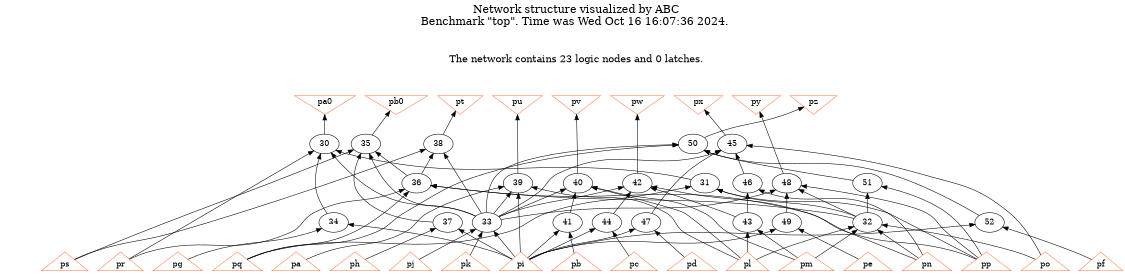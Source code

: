 # Network structure generated by ABC

digraph network {
size = "7.5,10";
center = true;
edge [dir = back];

{
  node [shape = plaintext];
  edge [style = invis];
  LevelTitle1 [label=""];
  LevelTitle2 [label=""];
  Level4 [label = ""];
  Level3 [label = ""];
  Level2 [label = ""];
  Level1 [label = ""];
  Level0 [label = ""];
  LevelTitle1 ->  LevelTitle2 ->  Level4 ->  Level3 ->  Level2 ->  Level1 ->  Level0;
}

{
  rank = same;
  LevelTitle1;
  title1 [shape=plaintext,
          fontsize=20,
          fontname = "Times-Roman",
          label="Network structure visualized by ABC\nBenchmark \"top\". Time was Wed Oct 16 16:07:36 2024. "
         ];
}

{
  rank = same;
  LevelTitle2;
  title2 [shape=plaintext,
          fontsize=18,
          fontname = "Times-Roman",
          label="The network contains 23 logic nodes and 0 latches.\n"
         ];
}

{
  rank = same;
  Level4;
  Node20 [label = "pa0", shape = invtriangle, color = coral, fillcolor = coral];
  Node21 [label = "pb0", shape = invtriangle, color = coral, fillcolor = coral];
  Node22 [label = "pt", shape = invtriangle, color = coral, fillcolor = coral];
  Node23 [label = "pu", shape = invtriangle, color = coral, fillcolor = coral];
  Node24 [label = "pv", shape = invtriangle, color = coral, fillcolor = coral];
  Node25 [label = "pw", shape = invtriangle, color = coral, fillcolor = coral];
  Node26 [label = "px", shape = invtriangle, color = coral, fillcolor = coral];
  Node27 [label = "py", shape = invtriangle, color = coral, fillcolor = coral];
  Node28 [label = "pz", shape = invtriangle, color = coral, fillcolor = coral];
}

{
  rank = same;
  Level3;
  Node30 [label = "30\n", shape = ellipse];
  Node35 [label = "35\n", shape = ellipse];
  Node38 [label = "38\n", shape = ellipse];
  Node45 [label = "45\n", shape = ellipse];
  Node50 [label = "50\n", shape = ellipse];
}

{
  rank = same;
  Level2;
  Node31 [label = "31\n", shape = ellipse];
  Node36 [label = "36\n", shape = ellipse];
  Node39 [label = "39\n", shape = ellipse];
  Node40 [label = "40\n", shape = ellipse];
  Node42 [label = "42\n", shape = ellipse];
  Node46 [label = "46\n", shape = ellipse];
  Node48 [label = "48\n", shape = ellipse];
  Node51 [label = "51\n", shape = ellipse];
}

{
  rank = same;
  Level1;
  Node32 [label = "32\n", shape = ellipse];
  Node33 [label = "33\n", shape = ellipse];
  Node34 [label = "34\n", shape = ellipse];
  Node37 [label = "37\n", shape = ellipse];
  Node41 [label = "41\n", shape = ellipse];
  Node43 [label = "43\n", shape = ellipse];
  Node44 [label = "44\n", shape = ellipse];
  Node47 [label = "47\n", shape = ellipse];
  Node49 [label = "49\n", shape = ellipse];
  Node52 [label = "52\n", shape = ellipse];
}

{
  rank = same;
  Level0;
  Node1 [label = "pp", shape = triangle, color = coral, fillcolor = coral];
  Node2 [label = "pq", shape = triangle, color = coral, fillcolor = coral];
  Node3 [label = "pr", shape = triangle, color = coral, fillcolor = coral];
  Node4 [label = "ps", shape = triangle, color = coral, fillcolor = coral];
  Node5 [label = "pa", shape = triangle, color = coral, fillcolor = coral];
  Node6 [label = "pb", shape = triangle, color = coral, fillcolor = coral];
  Node7 [label = "pc", shape = triangle, color = coral, fillcolor = coral];
  Node8 [label = "pd", shape = triangle, color = coral, fillcolor = coral];
  Node9 [label = "pe", shape = triangle, color = coral, fillcolor = coral];
  Node10 [label = "pf", shape = triangle, color = coral, fillcolor = coral];
  Node11 [label = "pg", shape = triangle, color = coral, fillcolor = coral];
  Node12 [label = "ph", shape = triangle, color = coral, fillcolor = coral];
  Node13 [label = "pi", shape = triangle, color = coral, fillcolor = coral];
  Node14 [label = "pj", shape = triangle, color = coral, fillcolor = coral];
  Node15 [label = "pk", shape = triangle, color = coral, fillcolor = coral];
  Node16 [label = "pl", shape = triangle, color = coral, fillcolor = coral];
  Node17 [label = "pm", shape = triangle, color = coral, fillcolor = coral];
  Node18 [label = "pn", shape = triangle, color = coral, fillcolor = coral];
  Node19 [label = "po", shape = triangle, color = coral, fillcolor = coral];
}

title1 -> title2 [style = invis];
title2 -> Node20 [style = invis];
title2 -> Node21 [style = invis];
title2 -> Node22 [style = invis];
title2 -> Node23 [style = invis];
title2 -> Node24 [style = invis];
title2 -> Node25 [style = invis];
title2 -> Node26 [style = invis];
title2 -> Node27 [style = invis];
title2 -> Node28 [style = invis];
Node20 -> Node21 [style = invis];
Node21 -> Node22 [style = invis];
Node22 -> Node23 [style = invis];
Node23 -> Node24 [style = invis];
Node24 -> Node25 [style = invis];
Node25 -> Node26 [style = invis];
Node26 -> Node27 [style = invis];
Node27 -> Node28 [style = invis];
Node20 -> Node30 [style = solid];
Node21 -> Node35 [style = solid];
Node22 -> Node38 [style = solid];
Node23 -> Node39 [style = solid];
Node24 -> Node40 [style = solid];
Node25 -> Node42 [style = solid];
Node26 -> Node45 [style = solid];
Node27 -> Node48 [style = solid];
Node28 -> Node50 [style = solid];
Node30 -> Node31 [style = solid];
Node30 -> Node33 [style = solid];
Node30 -> Node34 [style = solid];
Node30 -> Node3 [style = solid];
Node31 -> Node32 [style = solid];
Node31 -> Node1 [style = solid];
Node31 -> Node2 [style = solid];
Node32 -> Node16 [style = solid];
Node32 -> Node17 [style = solid];
Node32 -> Node18 [style = solid];
Node32 -> Node19 [style = solid];
Node33 -> Node13 [style = solid];
Node33 -> Node14 [style = solid];
Node33 -> Node15 [style = solid];
Node34 -> Node11 [style = solid];
Node34 -> Node13 [style = solid];
Node35 -> Node36 [style = solid];
Node35 -> Node33 [style = solid];
Node35 -> Node37 [style = solid];
Node35 -> Node4 [style = solid];
Node36 -> Node32 [style = solid];
Node36 -> Node1 [style = solid];
Node36 -> Node2 [style = solid];
Node36 -> Node3 [style = solid];
Node37 -> Node12 [style = solid];
Node37 -> Node13 [style = solid];
Node38 -> Node36 [style = solid];
Node38 -> Node33 [style = solid];
Node38 -> Node4 [style = solid];
Node39 -> Node33 [style = solid];
Node39 -> Node5 [style = solid];
Node39 -> Node13 [style = solid];
Node39 -> Node16 [style = solid];
Node40 -> Node33 [style = solid];
Node40 -> Node41 [style = solid];
Node40 -> Node16 [style = solid];
Node40 -> Node17 [style = solid];
Node41 -> Node6 [style = solid];
Node41 -> Node13 [style = solid];
Node42 -> Node43 [style = solid];
Node42 -> Node33 [style = solid];
Node42 -> Node44 [style = solid];
Node42 -> Node18 [style = solid];
Node43 -> Node16 [style = solid];
Node43 -> Node17 [style = solid];
Node44 -> Node7 [style = solid];
Node44 -> Node13 [style = solid];
Node45 -> Node46 [style = solid];
Node45 -> Node33 [style = solid];
Node45 -> Node47 [style = solid];
Node45 -> Node19 [style = solid];
Node46 -> Node43 [style = solid];
Node46 -> Node18 [style = solid];
Node47 -> Node8 [style = solid];
Node47 -> Node13 [style = solid];
Node48 -> Node32 [style = solid];
Node48 -> Node33 [style = solid];
Node48 -> Node49 [style = solid];
Node48 -> Node1 [style = solid];
Node49 -> Node9 [style = solid];
Node49 -> Node13 [style = solid];
Node50 -> Node51 [style = solid];
Node50 -> Node33 [style = solid];
Node50 -> Node52 [style = solid];
Node50 -> Node2 [style = solid];
Node51 -> Node32 [style = solid];
Node51 -> Node1 [style = solid];
Node52 -> Node10 [style = solid];
Node52 -> Node13 [style = solid];
}

